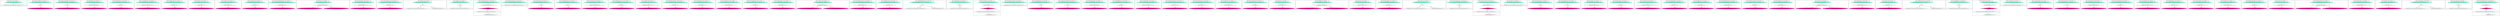 digraph CFG {
subgraph cluster0 {
label = "public void parse() throws Throwable  <2...4>";
0.0 [style = filled, label = "public void parse() throws Throwable  <2...4>", fillcolor = aquamarine, shape = ellipse];
0.1 [style = filled, label = "IO.writeLine(\"This a test of the emergency broadcast system\"); <3>", fillcolor = white, shape = ellipse];
0.0 -> 0.1 [style = solid, label=""];
}
subgraph cluster1 {
label = "public void auspiceUnviolable() throws Throwable  <2...6>";
1.0 [style = filled, label = "public void auspiceUnviolable() throws Throwable  <2...6>", fillcolor = aquamarine, shape = ellipse];
1.1 [style = filled, label = "true <3>", fillcolor = white, shape = diamond];
1.2 [style = filled, label = "IO.writeLine(\"This a test of the emergency broadcast system\"); <4>", fillcolor = deeppink, shape = ellipse];
1.0 -> 1.1 [style = solid, label=""];
1.1 -> 1.2 [style = solid, label="true"];
}
subgraph cluster2 {
label = "public void celioelytrotomyNothing() throws Throwable  <2...6>";
2.0 [style = filled, label = "public void celioelytrotomyNothing() throws Throwable  <2...6>", fillcolor = aquamarine, shape = ellipse];
2.1 [style = filled, label = "5 == 5 <3>", fillcolor = white, shape = diamond];
2.2 [style = filled, label = "IO.writeLine(\"This a test of the emergency broadcast system\"); <4>", fillcolor = deeppink, shape = ellipse];
2.0 -> 2.1 [style = solid, label=""];
2.1 -> 2.2 [style = solid, label="true"];
}
subgraph cluster3 {
label = "public void logoutFinal() throws Throwable  <2...6>";
3.0 [style = filled, label = "public void logoutFinal() throws Throwable  <2...6>", fillcolor = aquamarine, shape = ellipse];
3.1 [style = filled, label = "PRIVATE_STATIC_FINAL_TRUE <3>", fillcolor = white, shape = diamond];
3.2 [style = filled, label = "IO.writeLine(\"This a test of the emergency broadcast system\"); <4>", fillcolor = deeppink, shape = ellipse];
3.0 -> 3.1 [style = solid, label=""];
3.1 -> 3.2 [style = solid, label="true"];
}
subgraph cluster4 {
label = "public void clementinaFilchery() throws Throwable  <2...6>";
4.0 [style = filled, label = "public void clementinaFilchery() throws Throwable  <2...6>", fillcolor = aquamarine, shape = ellipse];
4.1 [style = filled, label = "privateTrue <3>", fillcolor = white, shape = diamond];
4.2 [style = filled, label = "IO.writeLine(\"This a test of the emergency broadcast system\"); <4>", fillcolor = deeppink, shape = ellipse];
4.0 -> 4.1 [style = solid, label=""];
4.1 -> 4.2 [style = solid, label="true"];
}
subgraph cluster5 {
label = "public void cupmakingHarmless() throws Throwable  <2...6>";
5.0 [style = filled, label = "public void cupmakingHarmless() throws Throwable  <2...6>", fillcolor = aquamarine, shape = ellipse];
5.1 [style = filled, label = "PRIVATE_STATIC_FINAL_FIVE == 5 <3>", fillcolor = white, shape = diamond];
5.2 [style = filled, label = "IO.writeLine(\"This a test of the emergency broadcast system\"); <4>", fillcolor = deeppink, shape = ellipse];
5.0 -> 5.1 [style = solid, label=""];
5.1 -> 5.2 [style = solid, label="true"];
}
subgraph cluster6 {
label = "public void kiangPolysyllabic() throws Throwable  <2...6>";
6.0 [style = filled, label = "public void kiangPolysyllabic() throws Throwable  <2...6>", fillcolor = aquamarine, shape = ellipse];
6.1 [style = filled, label = "privateFive == 5 <3>", fillcolor = white, shape = diamond];
6.2 [style = filled, label = "IO.writeLine(\"This a test of the emergency broadcast system\"); <4>", fillcolor = deeppink, shape = ellipse];
6.0 -> 6.1 [style = solid, label=""];
6.1 -> 6.2 [style = solid, label="true"];
}
subgraph cluster7 {
label = "public void loadClass() throws Throwable  <2...6>";
7.0 [style = filled, label = "public void loadClass() throws Throwable  <2...6>", fillcolor = aquamarine, shape = ellipse];
7.1 [style = filled, label = "privateReturnsTrue() <3>", fillcolor = white, shape = diamond];
7.2 [style = filled, label = "IO.writeLine(\"This a test of the emergency broadcast system\"); <4>", fillcolor = deeppink, shape = ellipse];
7.0 -> 7.1 [style = solid, label=""];
7.1 -> 7.2 [style = solid, label="true"];
}
subgraph cluster8 {
label = "public void mainLoop() throws Throwable  <2...6>";
8.0 [style = filled, label = "public void mainLoop() throws Throwable  <2...6>", fillcolor = aquamarine, shape = ellipse];
8.1 [style = filled, label = "IO.STATIC_FINAL_TRUE <3>", fillcolor = white, shape = diamond];
8.2 [style = filled, label = "IO.writeLine(\"This a test of the emergency broadcast system\"); <4>", fillcolor = deeppink, shape = ellipse];
8.0 -> 8.1 [style = solid, label=""];
8.1 -> 8.2 [style = solid, label="true"];
}
subgraph cluster9 {
label = "public void manwayFolie() throws Throwable  <2...6>";
9.0 [style = filled, label = "public void manwayFolie() throws Throwable  <2...6>", fillcolor = aquamarine, shape = ellipse];
9.1 [style = filled, label = "IO.staticTrue <3>", fillcolor = white, shape = diamond];
9.2 [style = filled, label = "IO.writeLine(\"This a test of the emergency broadcast system\"); <4>", fillcolor = deeppink, shape = ellipse];
9.0 -> 9.1 [style = solid, label=""];
9.1 -> 9.2 [style = solid, label="true"];
}
subgraph cluster10 {
label = "public void commissionaireEctepicondylar() throws Throwable  <2...6>";
10.0 [style = filled, label = "public void commissionaireEctepicondylar() throws Throwable  <2...6>", fillcolor = aquamarine, shape = ellipse];
10.1 [style = filled, label = "IO.staticReturnsTrue() <3>", fillcolor = white, shape = diamond];
10.2 [style = filled, label = "IO.writeLine(\"This a test of the emergency broadcast system\"); <4>", fillcolor = deeppink, shape = ellipse];
10.0 -> 10.1 [style = solid, label=""];
10.1 -> 10.2 [style = solid, label="true"];
}
subgraph cluster11 {
label = "public void equals() throws Throwable  <2...8>";
11.0 [style = filled, label = "public void equals() throws Throwable  <2...8>", fillcolor = aquamarine, shape = ellipse];
11.1 [style = filled, label = "IO.staticReturnsTrueOrFalse() <3>", fillcolor = white, shape = diamond];
11.2 [style = filled, label = "IO.writeLine(\"This a test of the emergency broadcast system\"); <4>", fillcolor = deeppink, shape = ellipse];
11.3 [style = filled, label = "IO.writeLine(\"This a test of the emergency broadcast system\"); <6>", fillcolor = deeppink, shape = ellipse];
11.0 -> 11.1 [style = solid, label=""];
11.1 -> 11.2 [style = solid, label="true"];
11.1 -> 11.3 [style = solid, label="false"];
}
subgraph cluster12 {
label = "public void coastwaysHorntip() throws Throwable  <2...6>";
12.0 [style = filled, label = "public void coastwaysHorntip() throws Throwable  <2...6>", fillcolor = aquamarine, shape = ellipse];
12.1 [style = filled, label = "IO.STATIC_FINAL_FIVE == 5 <3>", fillcolor = white, shape = diamond];
12.2 [style = filled, label = "IO.writeLine(\"This a test of the emergency broadcast system\"); <4>", fillcolor = deeppink, shape = ellipse];
12.0 -> 12.1 [style = solid, label=""];
12.1 -> 12.2 [style = solid, label="true"];
}
subgraph cluster13 {
label = "public void macromeralProjectionist() throws Throwable  <2...6>";
13.0 [style = filled, label = "public void macromeralProjectionist() throws Throwable  <2...6>", fillcolor = aquamarine, shape = ellipse];
13.1 [style = filled, label = "IO.staticFive == 5 <3>", fillcolor = white, shape = diamond];
13.2 [style = filled, label = "IO.writeLine(\"This a test of the emergency broadcast system\"); <4>", fillcolor = deeppink, shape = ellipse];
13.0 -> 13.1 [style = solid, label=""];
13.1 -> 13.2 [style = solid, label="true"];
}
subgraph cluster14 {
label = "public void getLong() throws Throwable  <2...11>";
14.0 [style = filled, label = "public void getLong() throws Throwable  <2...11>", fillcolor = aquamarine, shape = ellipse];
14.1 [style = filled, label = "7 <3>", fillcolor = white, shape = diamond];
14.2 [style = filled, label = "IO.writeLine(\"This a test of the emergency broadcast system\"); <5>", fillcolor = white, shape = ellipse];
14.3 [style = filled, label = "IO.writeLine(\"Benign, fixed string\"); <8>", fillcolor = white, shape = ellipse];
14.0 -> 14.1 [style = solid, label=""];
14.1 -> 14.2 [style = solid, label="true"];
14.1 -> 14.3 [style = solid, label="true"];
}
subgraph cluster15 {
label = "public void onFailure() throws Throwable  <2...7>";
15.0 [style = filled, label = "public void onFailure() throws Throwable  <2...7>", fillcolor = aquamarine, shape = ellipse];
15.1 [style = filled, label = "true <3>", fillcolor = white, shape = diamond];
15.2 [style = filled, label = "IO.writeLine(\"This a test of the emergency broadcast system\"); <4>", fillcolor = white, shape = ellipse];
15.0 -> 15.1 [style = solid, label=""];
15.1 -> 15.2 [style = solid, label="true"];
}
subgraph cluster16 {
label = "public void seaweedyImmechanical() throws Throwable  <2...6>";
16.0 [style = filled, label = "public void seaweedyImmechanical() throws Throwable  <2...6>", fillcolor = aquamarine, shape = ellipse];
16.1 [style = filled, label = "int carcinopolypus_ammonolytic = 0 <3>", fillcolor = white, shape = ellipse];
16.2 [style = filled, label = "carcinopolypus_ammonolytic < 1 <3>", fillcolor = deeppink, shape = diamond];
16.3 [style = filled, label = "carcinopolypus_ammonolytic++ <3>", fillcolor = white, shape = ellipse];
16.4 [style = filled, label = "IO.writeLine(\"This a test of the emergency broadcast system\"); <4>", fillcolor = white, shape = ellipse];
16.0 -> 16.1 [style = solid, label=""];
16.1 -> 16.2 [style = solid, label=""];
16.2 -> 16.4 [style = solid, label="true"];
16.3 -> 16.2 [style = solid, label=""];
16.4 -> 16.3 [style = solid, label=""];
}
subgraph cluster17 {
label = "public void directitudeConsentaneity() throws Throwable  <2...4>";
17.0 [style = filled, label = "public void directitudeConsentaneity() throws Throwable  <2...4>", fillcolor = aquamarine, shape = ellipse];
17.1 [style = filled, label = "IO.writeLine(\"This a test of the emergency broadcast system\"); <3>", fillcolor = white, shape = ellipse];
17.0 -> 17.1 [style = solid, label=""];
}
subgraph cluster18 {
label = "public void mixColorCodes() throws Throwable  <2...6>";
18.0 [style = filled, label = "public void mixColorCodes() throws Throwable  <2...6>", fillcolor = aquamarine, shape = ellipse];
18.1 [style = filled, label = "true <3>", fillcolor = white, shape = diamond];
18.2 [style = filled, label = "IO.writeLine(\"This a test of the emergency broadcast system\"); <4>", fillcolor = deeppink, shape = ellipse];
18.0 -> 18.1 [style = solid, label=""];
18.1 -> 18.2 [style = solid, label="true"];
}
subgraph cluster19 {
label = "public void canalsideMechanician() throws Throwable  <2...6>";
19.0 [style = filled, label = "public void canalsideMechanician() throws Throwable  <2...6>", fillcolor = aquamarine, shape = ellipse];
19.1 [style = filled, label = "5 == 5 <3>", fillcolor = white, shape = diamond];
19.2 [style = filled, label = "IO.writeLine(\"This a test of the emergency broadcast system\"); <4>", fillcolor = deeppink, shape = ellipse];
19.0 -> 19.1 [style = solid, label=""];
19.1 -> 19.2 [style = solid, label="true"];
}
subgraph cluster20 {
label = "public void tritomaLupercalia() throws Throwable  <2...6>";
20.0 [style = filled, label = "public void tritomaLupercalia() throws Throwable  <2...6>", fillcolor = aquamarine, shape = ellipse];
20.1 [style = filled, label = "PRIVATE_STATIC_FINAL_TRUE <3>", fillcolor = white, shape = diamond];
20.2 [style = filled, label = "IO.writeLine(\"This a test of the emergency broadcast system\"); <4>", fillcolor = deeppink, shape = ellipse];
20.0 -> 20.1 [style = solid, label=""];
20.1 -> 20.2 [style = solid, label="true"];
}
subgraph cluster21 {
label = "public void icteridaeAnticarnivorous() throws Throwable  <2...6>";
21.0 [style = filled, label = "public void icteridaeAnticarnivorous() throws Throwable  <2...6>", fillcolor = aquamarine, shape = ellipse];
21.1 [style = filled, label = "privateTrue <3>", fillcolor = white, shape = diamond];
21.2 [style = filled, label = "IO.writeLine(\"This a test of the emergency broadcast system\"); <4>", fillcolor = deeppink, shape = ellipse];
21.0 -> 21.1 [style = solid, label=""];
21.1 -> 21.2 [style = solid, label="true"];
}
subgraph cluster22 {
label = "public void readByte() throws Throwable  <2...6>";
22.0 [style = filled, label = "public void readByte() throws Throwable  <2...6>", fillcolor = aquamarine, shape = ellipse];
22.1 [style = filled, label = "PRIVATE_STATIC_FINAL_FIVE == 5 <3>", fillcolor = white, shape = diamond];
22.2 [style = filled, label = "IO.writeLine(\"This a test of the emergency broadcast system\"); <4>", fillcolor = deeppink, shape = ellipse];
22.0 -> 22.1 [style = solid, label=""];
22.1 -> 22.2 [style = solid, label="true"];
}
subgraph cluster23 {
label = "public void fileNameFromGeneration() throws Throwable  <2...6>";
23.0 [style = filled, label = "public void fileNameFromGeneration() throws Throwable  <2...6>", fillcolor = aquamarine, shape = ellipse];
23.1 [style = filled, label = "privateFive == 5 <3>", fillcolor = white, shape = diamond];
23.2 [style = filled, label = "IO.writeLine(\"This a test of the emergency broadcast system\"); <4>", fillcolor = deeppink, shape = ellipse];
23.0 -> 23.1 [style = solid, label=""];
23.1 -> 23.2 [style = solid, label="true"];
}
subgraph cluster24 {
label = "public void totalLocalClasses() throws Throwable  <2...6>";
24.0 [style = filled, label = "public void totalLocalClasses() throws Throwable  <2...6>", fillcolor = aquamarine, shape = ellipse];
24.1 [style = filled, label = "privateReturnsTrue() <3>", fillcolor = white, shape = diamond];
24.2 [style = filled, label = "IO.writeLine(\"This a test of the emergency broadcast system\"); <4>", fillcolor = deeppink, shape = ellipse];
24.0 -> 24.1 [style = solid, label=""];
24.1 -> 24.2 [style = solid, label="true"];
}
subgraph cluster25 {
label = "public void nonsineBranchway() throws Throwable  <2...6>";
25.0 [style = filled, label = "public void nonsineBranchway() throws Throwable  <2...6>", fillcolor = aquamarine, shape = ellipse];
25.1 [style = filled, label = "IO.STATIC_FINAL_TRUE <3>", fillcolor = white, shape = diamond];
25.2 [style = filled, label = "IO.writeLine(\"This a test of the emergency broadcast system\"); <4>", fillcolor = deeppink, shape = ellipse];
25.0 -> 25.1 [style = solid, label=""];
25.1 -> 25.2 [style = solid, label="true"];
}
subgraph cluster26 {
label = "public void acctcreateANSIConfirm() throws Throwable  <2...6>";
26.0 [style = filled, label = "public void acctcreateANSIConfirm() throws Throwable  <2...6>", fillcolor = aquamarine, shape = ellipse];
26.1 [style = filled, label = "IO.staticTrue <3>", fillcolor = white, shape = diamond];
26.2 [style = filled, label = "IO.writeLine(\"This a test of the emergency broadcast system\"); <4>", fillcolor = deeppink, shape = ellipse];
26.0 -> 26.1 [style = solid, label=""];
26.1 -> 26.2 [style = solid, label="true"];
}
subgraph cluster27 {
label = "public void thuliteMonopolistic() throws Throwable  <2...6>";
27.0 [style = filled, label = "public void thuliteMonopolistic() throws Throwable  <2...6>", fillcolor = aquamarine, shape = ellipse];
27.1 [style = filled, label = "IO.staticReturnsTrue() <3>", fillcolor = white, shape = diamond];
27.2 [style = filled, label = "IO.writeLine(\"This a test of the emergency broadcast system\"); <4>", fillcolor = deeppink, shape = ellipse];
27.0 -> 27.1 [style = solid, label=""];
27.1 -> 27.2 [style = solid, label="true"];
}
subgraph cluster28 {
label = "public void rawPrint() throws Throwable  <2...8>";
28.0 [style = filled, label = "public void rawPrint() throws Throwable  <2...8>", fillcolor = aquamarine, shape = ellipse];
28.1 [style = filled, label = "IO.staticReturnsTrueOrFalse() <3>", fillcolor = white, shape = diamond];
28.2 [style = filled, label = "IO.writeLine(\"This a test of the emergency broadcast system\"); <4>", fillcolor = deeppink, shape = ellipse];
28.3 [style = filled, label = "IO.writeLine(\"This a test of the emergency broadcast system\"); <6>", fillcolor = deeppink, shape = ellipse];
28.0 -> 28.1 [style = solid, label=""];
28.1 -> 28.2 [style = solid, label="true"];
28.1 -> 28.3 [style = solid, label="false"];
}
subgraph cluster29 {
label = "public void noncriminalDioscoreaceous() throws Throwable  <2...6>";
29.0 [style = filled, label = "public void noncriminalDioscoreaceous() throws Throwable  <2...6>", fillcolor = aquamarine, shape = ellipse];
29.1 [style = filled, label = "IO.STATIC_FINAL_FIVE == 5 <3>", fillcolor = white, shape = diamond];
29.2 [style = filled, label = "IO.writeLine(\"This a test of the emergency broadcast system\"); <4>", fillcolor = deeppink, shape = ellipse];
29.0 -> 29.1 [style = solid, label=""];
29.1 -> 29.2 [style = solid, label="true"];
}
subgraph cluster30 {
label = "public void aimakDiplasiasmus() throws Throwable  <2...6>";
30.0 [style = filled, label = "public void aimakDiplasiasmus() throws Throwable  <2...6>", fillcolor = aquamarine, shape = ellipse];
30.1 [style = filled, label = "IO.staticFive == 5 <3>", fillcolor = white, shape = diamond];
30.2 [style = filled, label = "IO.writeLine(\"This a test of the emergency broadcast system\"); <4>", fillcolor = deeppink, shape = ellipse];
30.0 -> 30.1 [style = solid, label=""];
30.1 -> 30.2 [style = solid, label="true"];
}
subgraph cluster31 {
label = "public void loadAllCoffeeMudClasses() throws Throwable  <2...11>";
31.0 [style = filled, label = "public void loadAllCoffeeMudClasses() throws Throwable  <2...11>", fillcolor = aquamarine, shape = ellipse];
31.1 [style = filled, label = "7 <3>", fillcolor = white, shape = diamond];
31.2 [style = filled, label = "IO.writeLine(\"This a test of the emergency broadcast system\"); <5>", fillcolor = white, shape = ellipse];
31.3 [style = filled, label = "IO.writeLine(\"Benign, fixed string\"); <8>", fillcolor = white, shape = ellipse];
31.0 -> 31.1 [style = solid, label=""];
31.1 -> 31.2 [style = solid, label="true"];
31.1 -> 31.3 [style = solid, label="true"];
}
subgraph cluster32 {
label = "public void mideDisarmingly() throws Throwable  <2...7>";
32.0 [style = filled, label = "public void mideDisarmingly() throws Throwable  <2...7>", fillcolor = aquamarine, shape = ellipse];
32.1 [style = filled, label = "true <3>", fillcolor = white, shape = diamond];
32.2 [style = filled, label = "IO.writeLine(\"This a test of the emergency broadcast system\"); <4>", fillcolor = white, shape = ellipse];
32.0 -> 32.1 [style = solid, label=""];
32.1 -> 32.2 [style = solid, label="true"];
}
subgraph cluster33 {
label = "public void unwireDorine() throws Throwable  <2...6>";
33.0 [style = filled, label = "public void unwireDorine() throws Throwable  <2...6>", fillcolor = aquamarine, shape = ellipse];
33.1 [style = filled, label = "int outlaunch_anticourt = 0 <3>", fillcolor = white, shape = ellipse];
33.2 [style = filled, label = "outlaunch_anticourt < 1 <3>", fillcolor = deeppink, shape = diamond];
33.3 [style = filled, label = "outlaunch_anticourt++ <3>", fillcolor = white, shape = ellipse];
33.4 [style = filled, label = "IO.writeLine(\"This a test of the emergency broadcast system\"); <4>", fillcolor = white, shape = ellipse];
33.0 -> 33.1 [style = solid, label=""];
33.1 -> 33.2 [style = solid, label=""];
33.2 -> 33.4 [style = solid, label="true"];
33.3 -> 33.2 [style = solid, label=""];
33.4 -> 33.3 [style = solid, label=""];
}
subgraph cluster34 {
label = "public void hydrofoilUnencumberedly() throws Throwable  <2...4>";
34.0 [style = filled, label = "public void hydrofoilUnencumberedly() throws Throwable  <2...4>", fillcolor = aquamarine, shape = ellipse];
34.1 [style = filled, label = "IO.writeLine(\"This a test of the emergency broadcast system\"); <3>", fillcolor = white, shape = ellipse];
34.0 -> 34.1 [style = solid, label=""];
}
subgraph cluster35 {
label = "public void unindigentDregginess() throws Throwable  <2...6>";
35.0 [style = filled, label = "public void unindigentDregginess() throws Throwable  <2...6>", fillcolor = aquamarine, shape = ellipse];
35.1 [style = filled, label = "true <3>", fillcolor = white, shape = diamond];
35.2 [style = filled, label = "IO.writeLine(\"This a test of the emergency broadcast system\"); <4>", fillcolor = deeppink, shape = ellipse];
35.0 -> 35.1 [style = solid, label=""];
35.1 -> 35.2 [style = solid, label="true"];
}
subgraph cluster36 {
label = "public void replicateMicromyeloblast() throws Throwable  <2...6>";
36.0 [style = filled, label = "public void replicateMicromyeloblast() throws Throwable  <2...6>", fillcolor = aquamarine, shape = ellipse];
36.1 [style = filled, label = "5 == 5 <3>", fillcolor = white, shape = diamond];
36.2 [style = filled, label = "IO.writeLine(\"This a test of the emergency broadcast system\"); <4>", fillcolor = deeppink, shape = ellipse];
36.0 -> 36.1 [style = solid, label=""];
36.1 -> 36.2 [style = solid, label="true"];
}
subgraph cluster37 {
label = "public void mesoxalicPeaceable() throws Throwable  <2...6>";
37.0 [style = filled, label = "public void mesoxalicPeaceable() throws Throwable  <2...6>", fillcolor = aquamarine, shape = ellipse];
37.1 [style = filled, label = "PRIVATE_STATIC_FINAL_TRUE <3>", fillcolor = white, shape = diamond];
37.2 [style = filled, label = "IO.writeLine(\"This a test of the emergency broadcast system\"); <4>", fillcolor = deeppink, shape = ellipse];
37.0 -> 37.1 [style = solid, label=""];
37.1 -> 37.2 [style = solid, label="true"];
}
subgraph cluster38 {
label = "public void danaglaRedemptrice() throws Throwable  <2...6>";
38.0 [style = filled, label = "public void danaglaRedemptrice() throws Throwable  <2...6>", fillcolor = aquamarine, shape = ellipse];
38.1 [style = filled, label = "privateTrue <3>", fillcolor = white, shape = diamond];
38.2 [style = filled, label = "IO.writeLine(\"This a test of the emergency broadcast system\"); <4>", fillcolor = deeppink, shape = ellipse];
38.0 -> 38.1 [style = solid, label=""];
38.1 -> 38.2 [style = solid, label="true"];
}
subgraph cluster39 {
label = "public void immaterialSklinter() throws Throwable  <2...6>";
39.0 [style = filled, label = "public void immaterialSklinter() throws Throwable  <2...6>", fillcolor = aquamarine, shape = ellipse];
39.1 [style = filled, label = "PRIVATE_STATIC_FINAL_FIVE == 5 <3>", fillcolor = white, shape = diamond];
39.2 [style = filled, label = "IO.writeLine(\"This a test of the emergency broadcast system\"); <4>", fillcolor = deeppink, shape = ellipse];
39.0 -> 39.1 [style = solid, label=""];
39.1 -> 39.2 [style = solid, label="true"];
}
subgraph cluster40 {
label = "public void directitudeConsentaneity() throws Throwable  <2...6>";
40.0 [style = filled, label = "public void directitudeConsentaneity() throws Throwable  <2...6>", fillcolor = aquamarine, shape = ellipse];
40.1 [style = filled, label = "privateFive == 5 <3>", fillcolor = white, shape = diamond];
40.2 [style = filled, label = "IO.writeLine(\"This a test of the emergency broadcast system\"); <4>", fillcolor = deeppink, shape = ellipse];
40.0 -> 40.1 [style = solid, label=""];
40.1 -> 40.2 [style = solid, label="true"];
}
subgraph cluster41 {
label = "public void percentualAutonomasy() throws Throwable  <2...6>";
41.0 [style = filled, label = "public void percentualAutonomasy() throws Throwable  <2...6>", fillcolor = aquamarine, shape = ellipse];
41.1 [style = filled, label = "privateReturnsTrue() <3>", fillcolor = white, shape = diamond];
41.2 [style = filled, label = "IO.writeLine(\"This a test of the emergency broadcast system\"); <4>", fillcolor = deeppink, shape = ellipse];
41.0 -> 41.1 [style = solid, label=""];
41.1 -> 41.2 [style = solid, label="true"];
}
subgraph cluster42 {
label = "public void putShortArray() throws Throwable  <2...6>";
42.0 [style = filled, label = "public void putShortArray() throws Throwable  <2...6>", fillcolor = aquamarine, shape = ellipse];
42.1 [style = filled, label = "IO.STATIC_FINAL_TRUE <3>", fillcolor = white, shape = diamond];
42.2 [style = filled, label = "IO.writeLine(\"This a test of the emergency broadcast system\"); <4>", fillcolor = deeppink, shape = ellipse];
42.0 -> 42.1 [style = solid, label=""];
42.1 -> 42.2 [style = solid, label="true"];
}
subgraph cluster43 {
label = "public void becurtainedMopstick() throws Throwable  <2...6>";
43.0 [style = filled, label = "public void becurtainedMopstick() throws Throwable  <2...6>", fillcolor = aquamarine, shape = ellipse];
43.1 [style = filled, label = "IO.staticTrue <3>", fillcolor = white, shape = diamond];
43.2 [style = filled, label = "IO.writeLine(\"This a test of the emergency broadcast system\"); <4>", fillcolor = deeppink, shape = ellipse];
43.0 -> 43.1 [style = solid, label=""];
43.1 -> 43.2 [style = solid, label="true"];
}
subgraph cluster44 {
label = "public void println() throws Throwable  <2...6>";
44.0 [style = filled, label = "public void println() throws Throwable  <2...6>", fillcolor = aquamarine, shape = ellipse];
44.1 [style = filled, label = "IO.staticReturnsTrue() <3>", fillcolor = white, shape = diamond];
44.2 [style = filled, label = "IO.writeLine(\"This a test of the emergency broadcast system\"); <4>", fillcolor = deeppink, shape = ellipse];
44.0 -> 44.1 [style = solid, label=""];
44.1 -> 44.2 [style = solid, label="true"];
}
subgraph cluster45 {
label = "public void fetchEffect() throws Throwable  <2...8>";
45.0 [style = filled, label = "public void fetchEffect() throws Throwable  <2...8>", fillcolor = aquamarine, shape = ellipse];
45.1 [style = filled, label = "IO.staticReturnsTrueOrFalse() <3>", fillcolor = white, shape = diamond];
45.2 [style = filled, label = "IO.writeLine(\"This a test of the emergency broadcast system\"); <4>", fillcolor = deeppink, shape = ellipse];
45.3 [style = filled, label = "IO.writeLine(\"This a test of the emergency broadcast system\"); <6>", fillcolor = deeppink, shape = ellipse];
45.0 -> 45.1 [style = solid, label=""];
45.1 -> 45.2 [style = solid, label="true"];
45.1 -> 45.3 [style = solid, label="false"];
}
subgraph cluster46 {
label = "public void calcSize() throws Throwable  <2...6>";
46.0 [style = filled, label = "public void calcSize() throws Throwable  <2...6>", fillcolor = aquamarine, shape = ellipse];
46.1 [style = filled, label = "IO.STATIC_FINAL_FIVE == 5 <3>", fillcolor = white, shape = diamond];
46.2 [style = filled, label = "IO.writeLine(\"This a test of the emergency broadcast system\"); <4>", fillcolor = deeppink, shape = ellipse];
46.0 -> 46.1 [style = solid, label=""];
46.1 -> 46.2 [style = solid, label="true"];
}
subgraph cluster47 {
label = "public void immaterialSklinter() throws Throwable  <2...6>";
47.0 [style = filled, label = "public void immaterialSklinter() throws Throwable  <2...6>", fillcolor = aquamarine, shape = ellipse];
47.1 [style = filled, label = "IO.staticFive == 5 <3>", fillcolor = white, shape = diamond];
47.2 [style = filled, label = "IO.writeLine(\"This a test of the emergency broadcast system\"); <4>", fillcolor = deeppink, shape = ellipse];
47.0 -> 47.1 [style = solid, label=""];
47.1 -> 47.2 [style = solid, label="true"];
}
subgraph cluster48 {
label = "public void choose() throws Throwable  <2...11>";
48.0 [style = filled, label = "public void choose() throws Throwable  <2...11>", fillcolor = aquamarine, shape = ellipse];
48.1 [style = filled, label = "7 <3>", fillcolor = white, shape = diamond];
48.2 [style = filled, label = "IO.writeLine(\"This a test of the emergency broadcast system\"); <5>", fillcolor = white, shape = ellipse];
48.3 [style = filled, label = "IO.writeLine(\"Benign, fixed string\"); <8>", fillcolor = white, shape = ellipse];
48.0 -> 48.1 [style = solid, label=""];
48.1 -> 48.2 [style = solid, label="true"];
48.1 -> 48.3 [style = solid, label="true"];
}
subgraph cluster49 {
label = "public void conquestUnemolumentary() throws Throwable  <2...7>";
49.0 [style = filled, label = "public void conquestUnemolumentary() throws Throwable  <2...7>", fillcolor = aquamarine, shape = ellipse];
49.1 [style = filled, label = "true <3>", fillcolor = white, shape = diamond];
49.2 [style = filled, label = "IO.writeLine(\"This a test of the emergency broadcast system\"); <4>", fillcolor = white, shape = ellipse];
49.0 -> 49.1 [style = solid, label=""];
49.1 -> 49.2 [style = solid, label="true"];
}
subgraph cluster50 {
label = "public void hazelessCoccosteid() throws Throwable  <2...6>";
50.0 [style = filled, label = "public void hazelessCoccosteid() throws Throwable  <2...6>", fillcolor = aquamarine, shape = ellipse];
50.1 [style = filled, label = "int explain_transferential = 0 <3>", fillcolor = white, shape = ellipse];
50.2 [style = filled, label = "explain_transferential < 1 <3>", fillcolor = deeppink, shape = diamond];
50.3 [style = filled, label = "explain_transferential++ <3>", fillcolor = white, shape = ellipse];
50.4 [style = filled, label = "IO.writeLine(\"This a test of the emergency broadcast system\"); <4>", fillcolor = white, shape = ellipse];
50.0 -> 50.1 [style = solid, label=""];
50.1 -> 50.2 [style = solid, label=""];
50.2 -> 50.4 [style = solid, label="true"];
50.3 -> 50.2 [style = solid, label=""];
50.4 -> 50.3 [style = solid, label=""];
}
subgraph cluster51 {
label = "public void preLogout() throws Throwable  <2...4>";
51.0 [style = filled, label = "public void preLogout() throws Throwable  <2...4>", fillcolor = aquamarine, shape = ellipse];
51.1 [style = filled, label = "IO.writeLine(\"This a test of the emergency broadcast system\"); <3>", fillcolor = white, shape = ellipse];
51.0 -> 51.1 [style = solid, label=""];
}
subgraph cluster52 {
label = "public void snowscapeAstacidae() throws Throwable  <2...6>";
52.0 [style = filled, label = "public void snowscapeAstacidae() throws Throwable  <2...6>", fillcolor = aquamarine, shape = ellipse];
52.1 [style = filled, label = "true <3>", fillcolor = white, shape = diamond];
52.2 [style = filled, label = "IO.writeLine(\"This a test of the emergency broadcast system\"); <4>", fillcolor = deeppink, shape = ellipse];
52.0 -> 52.1 [style = solid, label=""];
52.1 -> 52.2 [style = solid, label="true"];
}
subgraph cluster53 {
label = "public void inequilateralProtonym() throws Throwable  <2...6>";
53.0 [style = filled, label = "public void inequilateralProtonym() throws Throwable  <2...6>", fillcolor = aquamarine, shape = ellipse];
53.1 [style = filled, label = "5 == 5 <3>", fillcolor = white, shape = diamond];
53.2 [style = filled, label = "IO.writeLine(\"This a test of the emergency broadcast system\"); <4>", fillcolor = deeppink, shape = ellipse];
53.0 -> 53.1 [style = solid, label=""];
53.1 -> 53.2 [style = solid, label="true"];
}
subgraph cluster54 {
label = "public void deionizePoy() throws Throwable  <2...6>";
54.0 [style = filled, label = "public void deionizePoy() throws Throwable  <2...6>", fillcolor = aquamarine, shape = ellipse];
54.1 [style = filled, label = "PRIVATE_STATIC_FINAL_TRUE <3>", fillcolor = white, shape = diamond];
54.2 [style = filled, label = "IO.writeLine(\"This a test of the emergency broadcast system\"); <4>", fillcolor = deeppink, shape = ellipse];
54.0 -> 54.1 [style = solid, label=""];
54.1 -> 54.2 [style = solid, label="true"];
}
subgraph cluster55 {
label = "public void cancelerUnhayed() throws Throwable  <2...6>";
55.0 [style = filled, label = "public void cancelerUnhayed() throws Throwable  <2...6>", fillcolor = aquamarine, shape = ellipse];
55.1 [style = filled, label = "privateTrue <3>", fillcolor = white, shape = diamond];
55.2 [style = filled, label = "IO.writeLine(\"This a test of the emergency broadcast system\"); <4>", fillcolor = deeppink, shape = ellipse];
55.0 -> 55.1 [style = solid, label=""];
55.1 -> 55.2 [style = solid, label="true"];
}
subgraph cluster56 {
label = "public void mixColorCodes() throws Throwable  <2...6>";
56.0 [style = filled, label = "public void mixColorCodes() throws Throwable  <2...6>", fillcolor = aquamarine, shape = ellipse];
56.1 [style = filled, label = "PRIVATE_STATIC_FINAL_FIVE == 5 <3>", fillcolor = white, shape = diamond];
56.2 [style = filled, label = "IO.writeLine(\"This a test of the emergency broadcast system\"); <4>", fillcolor = deeppink, shape = ellipse];
56.0 -> 56.1 [style = solid, label=""];
56.1 -> 56.2 [style = solid, label="true"];
}
subgraph cluster57 {
label = "public void newCharNameCheck() throws Throwable  <2...6>";
57.0 [style = filled, label = "public void newCharNameCheck() throws Throwable  <2...6>", fillcolor = aquamarine, shape = ellipse];
57.1 [style = filled, label = "privateFive == 5 <3>", fillcolor = white, shape = diamond];
57.2 [style = filled, label = "IO.writeLine(\"This a test of the emergency broadcast system\"); <4>", fillcolor = deeppink, shape = ellipse];
57.0 -> 57.1 [style = solid, label=""];
57.1 -> 57.2 [style = solid, label="true"];
}
subgraph cluster58 {
label = "public void piewifeMunjeet() throws Throwable  <2...6>";
58.0 [style = filled, label = "public void piewifeMunjeet() throws Throwable  <2...6>", fillcolor = aquamarine, shape = ellipse];
58.1 [style = filled, label = "privateReturnsTrue() <3>", fillcolor = white, shape = diamond];
58.2 [style = filled, label = "IO.writeLine(\"This a test of the emergency broadcast system\"); <4>", fillcolor = deeppink, shape = ellipse];
58.0 -> 58.1 [style = solid, label=""];
58.1 -> 58.2 [style = solid, label="true"];
}
subgraph cluster59 {
label = "public void adipocelluloseDionymal() throws Throwable  <2...6>";
59.0 [style = filled, label = "public void adipocelluloseDionymal() throws Throwable  <2...6>", fillcolor = aquamarine, shape = ellipse];
59.1 [style = filled, label = "IO.STATIC_FINAL_TRUE <3>", fillcolor = white, shape = diamond];
59.2 [style = filled, label = "IO.writeLine(\"This a test of the emergency broadcast system\"); <4>", fillcolor = deeppink, shape = ellipse];
59.0 -> 59.1 [style = solid, label=""];
59.1 -> 59.2 [style = solid, label="true"];
}
subgraph cluster60 {
label = "public void getObjectOrPrototype() throws Throwable  <2...6>";
60.0 [style = filled, label = "public void getObjectOrPrototype() throws Throwable  <2...6>", fillcolor = aquamarine, shape = ellipse];
60.1 [style = filled, label = "IO.staticTrue <3>", fillcolor = white, shape = diamond];
60.2 [style = filled, label = "IO.writeLine(\"This a test of the emergency broadcast system\"); <4>", fillcolor = deeppink, shape = ellipse];
60.0 -> 60.1 [style = solid, label=""];
60.1 -> 60.2 [style = solid, label="true"];
}
subgraph cluster61 {
label = "public void charcrEmailStart() throws Throwable  <2...6>";
61.0 [style = filled, label = "public void charcrEmailStart() throws Throwable  <2...6>", fillcolor = aquamarine, shape = ellipse];
61.1 [style = filled, label = "IO.staticReturnsTrue() <3>", fillcolor = white, shape = diamond];
61.2 [style = filled, label = "IO.writeLine(\"This a test of the emergency broadcast system\"); <4>", fillcolor = deeppink, shape = ellipse];
61.0 -> 61.1 [style = solid, label=""];
61.1 -> 61.2 [style = solid, label="true"];
}
subgraph cluster62 {
label = "public void oversize() throws Throwable  <2...8>";
62.0 [style = filled, label = "public void oversize() throws Throwable  <2...8>", fillcolor = aquamarine, shape = ellipse];
62.1 [style = filled, label = "IO.staticReturnsTrueOrFalse() <3>", fillcolor = white, shape = diamond];
62.2 [style = filled, label = "IO.writeLine(\"This a test of the emergency broadcast system\"); <4>", fillcolor = deeppink, shape = ellipse];
62.3 [style = filled, label = "IO.writeLine(\"This a test of the emergency broadcast system\"); <6>", fillcolor = deeppink, shape = ellipse];
62.0 -> 62.1 [style = solid, label=""];
62.1 -> 62.2 [style = solid, label="true"];
62.1 -> 62.3 [style = solid, label="false"];
}
subgraph cluster63 {
label = "public void semihotCateran() throws Throwable  <2...6>";
63.0 [style = filled, label = "public void semihotCateran() throws Throwable  <2...6>", fillcolor = aquamarine, shape = ellipse];
63.1 [style = filled, label = "IO.STATIC_FINAL_FIVE == 5 <3>", fillcolor = white, shape = diamond];
63.2 [style = filled, label = "IO.writeLine(\"This a test of the emergency broadcast system\"); <4>", fillcolor = deeppink, shape = ellipse];
63.0 -> 63.1 [style = solid, label=""];
63.1 -> 63.2 [style = solid, label="true"];
}
subgraph cluster64 {
label = "public void hotkey() throws Throwable  <2...6>";
64.0 [style = filled, label = "public void hotkey() throws Throwable  <2...6>", fillcolor = aquamarine, shape = ellipse];
64.1 [style = filled, label = "IO.staticFive == 5 <3>", fillcolor = white, shape = diamond];
64.2 [style = filled, label = "IO.writeLine(\"This a test of the emergency broadcast system\"); <4>", fillcolor = deeppink, shape = ellipse];
64.0 -> 64.1 [style = solid, label=""];
64.1 -> 64.2 [style = solid, label="true"];
}
subgraph cluster65 {
label = "public void addIterationListener() throws Throwable  <2...11>";
65.0 [style = filled, label = "public void addIterationListener() throws Throwable  <2...11>", fillcolor = aquamarine, shape = ellipse];
65.1 [style = filled, label = "7 <3>", fillcolor = white, shape = diamond];
65.2 [style = filled, label = "IO.writeLine(\"This a test of the emergency broadcast system\"); <5>", fillcolor = white, shape = ellipse];
65.3 [style = filled, label = "IO.writeLine(\"Benign, fixed string\"); <8>", fillcolor = white, shape = ellipse];
65.0 -> 65.1 [style = solid, label=""];
65.1 -> 65.2 [style = solid, label="true"];
65.1 -> 65.3 [style = solid, label="true"];
}
subgraph cluster66 {
label = "public void escapadeEntomb() throws Throwable  <2...7>";
66.0 [style = filled, label = "public void escapadeEntomb() throws Throwable  <2...7>", fillcolor = aquamarine, shape = ellipse];
66.1 [style = filled, label = "true <3>", fillcolor = white, shape = diamond];
66.2 [style = filled, label = "IO.writeLine(\"This a test of the emergency broadcast system\"); <4>", fillcolor = white, shape = ellipse];
66.0 -> 66.1 [style = solid, label=""];
66.1 -> 66.2 [style = solid, label="true"];
}
subgraph cluster67 {
label = "public void setNext() throws Throwable  <2...6>";
67.0 [style = filled, label = "public void setNext() throws Throwable  <2...6>", fillcolor = aquamarine, shape = ellipse];
67.1 [style = filled, label = "int cabalassouHosiomartyr = 0 <3>", fillcolor = white, shape = ellipse];
67.2 [style = filled, label = "cabalassouHosiomartyr < 1 <3>", fillcolor = deeppink, shape = diamond];
67.3 [style = filled, label = "cabalassouHosiomartyr++ <3>", fillcolor = white, shape = ellipse];
67.4 [style = filled, label = "IO.writeLine(\"This a test of the emergency broadcast system\"); <4>", fillcolor = white, shape = ellipse];
67.0 -> 67.1 [style = solid, label=""];
67.1 -> 67.2 [style = solid, label=""];
67.2 -> 67.4 [style = solid, label="true"];
67.3 -> 67.2 [style = solid, label=""];
67.4 -> 67.3 [style = solid, label=""];
}
subgraph cluster68 {
label = "public void countBlocks() throws Throwable  <2...4>";
68.0 [style = filled, label = "public void countBlocks() throws Throwable  <2...4>", fillcolor = aquamarine, shape = ellipse];
68.1 [style = filled, label = "IO.writeLine(\"This a test of the emergency broadcast system\"); <3>", fillcolor = white, shape = ellipse];
68.0 -> 68.1 [style = solid, label=""];
}
subgraph cluster69 {
label = "public void outworkCotransfuse() throws Throwable  <2...6>";
69.0 [style = filled, label = "public void outworkCotransfuse() throws Throwable  <2...6>", fillcolor = aquamarine, shape = ellipse];
69.1 [style = filled, label = "true <3>", fillcolor = white, shape = diamond];
69.2 [style = filled, label = "IO.writeLine(\"This a test of the emergency broadcast system\"); <4>", fillcolor = deeppink, shape = ellipse];
69.0 -> 69.1 [style = solid, label=""];
69.1 -> 69.2 [style = solid, label="true"];
}
subgraph cluster70 {
label = "public void xanthidiumPorphyritic() throws Throwable  <2...6>";
70.0 [style = filled, label = "public void xanthidiumPorphyritic() throws Throwable  <2...6>", fillcolor = aquamarine, shape = ellipse];
70.1 [style = filled, label = "5 == 5 <3>", fillcolor = white, shape = diamond];
70.2 [style = filled, label = "IO.writeLine(\"This a test of the emergency broadcast system\"); <4>", fillcolor = deeppink, shape = ellipse];
70.0 -> 70.1 [style = solid, label=""];
70.1 -> 70.2 [style = solid, label="true"];
}
subgraph cluster71 {
label = "public void prequeCommand() throws Throwable  <2...6>";
71.0 [style = filled, label = "public void prequeCommand() throws Throwable  <2...6>", fillcolor = aquamarine, shape = ellipse];
71.1 [style = filled, label = "PRIVATE_STATIC_FINAL_TRUE <3>", fillcolor = white, shape = diamond];
71.2 [style = filled, label = "IO.writeLine(\"This a test of the emergency broadcast system\"); <4>", fillcolor = deeppink, shape = ellipse];
71.0 -> 71.1 [style = solid, label=""];
71.1 -> 71.2 [style = solid, label="true"];
}
subgraph cluster72 {
label = "public void dermatorrhagiaKerygma() throws Throwable  <2...6>";
72.0 [style = filled, label = "public void dermatorrhagiaKerygma() throws Throwable  <2...6>", fillcolor = aquamarine, shape = ellipse];
72.1 [style = filled, label = "privateTrue <3>", fillcolor = white, shape = diamond];
72.2 [style = filled, label = "IO.writeLine(\"This a test of the emergency broadcast system\"); <4>", fillcolor = deeppink, shape = ellipse];
72.0 -> 72.1 [style = solid, label=""];
72.1 -> 72.2 [style = solid, label="true"];
}
subgraph cluster73 {
label = "public void tundishDiploma() throws Throwable  <2...6>";
73.0 [style = filled, label = "public void tundishDiploma() throws Throwable  <2...6>", fillcolor = aquamarine, shape = ellipse];
73.1 [style = filled, label = "PRIVATE_STATIC_FINAL_FIVE == 5 <3>", fillcolor = white, shape = diamond];
73.2 [style = filled, label = "IO.writeLine(\"This a test of the emergency broadcast system\"); <4>", fillcolor = deeppink, shape = ellipse];
73.0 -> 73.1 [style = solid, label=""];
73.1 -> 73.2 [style = solid, label="true"];
}
subgraph cluster74 {
label = "public void difficultCodePoint() throws Throwable  <2...6>";
74.0 [style = filled, label = "public void difficultCodePoint() throws Throwable  <2...6>", fillcolor = aquamarine, shape = ellipse];
74.1 [style = filled, label = "privateFive == 5 <3>", fillcolor = white, shape = diamond];
74.2 [style = filled, label = "IO.writeLine(\"This a test of the emergency broadcast system\"); <4>", fillcolor = deeppink, shape = ellipse];
74.0 -> 74.1 [style = solid, label=""];
74.1 -> 74.2 [style = solid, label="true"];
}
subgraph cluster75 {
label = "public void charcrClassDone() throws Throwable  <2...6>";
75.0 [style = filled, label = "public void charcrClassDone() throws Throwable  <2...6>", fillcolor = aquamarine, shape = ellipse];
75.1 [style = filled, label = "privateReturnsTrue() <3>", fillcolor = white, shape = diamond];
75.2 [style = filled, label = "IO.writeLine(\"This a test of the emergency broadcast system\"); <4>", fillcolor = deeppink, shape = ellipse];
75.0 -> 75.1 [style = solid, label=""];
75.1 -> 75.2 [style = solid, label="true"];
}
subgraph cluster76 {
label = "public void getPipeline() throws Throwable  <2...6>";
76.0 [style = filled, label = "public void getPipeline() throws Throwable  <2...6>", fillcolor = aquamarine, shape = ellipse];
76.1 [style = filled, label = "IO.STATIC_FINAL_TRUE <3>", fillcolor = white, shape = diamond];
76.2 [style = filled, label = "IO.writeLine(\"This a test of the emergency broadcast system\"); <4>", fillcolor = deeppink, shape = ellipse];
76.0 -> 76.1 [style = solid, label=""];
76.1 -> 76.2 [style = solid, label="true"];
}
subgraph cluster77 {
label = "public void plangDraughtmanship() throws Throwable  <2...6>";
77.0 [style = filled, label = "public void plangDraughtmanship() throws Throwable  <2...6>", fillcolor = aquamarine, shape = ellipse];
77.1 [style = filled, label = "IO.staticTrue <3>", fillcolor = white, shape = diamond];
77.2 [style = filled, label = "IO.writeLine(\"This a test of the emergency broadcast system\"); <4>", fillcolor = deeppink, shape = ellipse];
77.0 -> 77.1 [style = solid, label=""];
77.1 -> 77.2 [style = solid, label="true"];
}
subgraph cluster78 {
label = "public void reset() throws Throwable  <2...6>";
78.0 [style = filled, label = "public void reset() throws Throwable  <2...6>", fillcolor = aquamarine, shape = ellipse];
78.1 [style = filled, label = "IO.staticReturnsTrue() <3>", fillcolor = white, shape = diamond];
78.2 [style = filled, label = "IO.writeLine(\"This a test of the emergency broadcast system\"); <4>", fillcolor = deeppink, shape = ellipse];
78.0 -> 78.1 [style = solid, label=""];
78.1 -> 78.2 [style = solid, label="true"];
}
subgraph cluster79 {
label = "public void xanthodermAgnosis() throws Throwable  <2...8>";
79.0 [style = filled, label = "public void xanthodermAgnosis() throws Throwable  <2...8>", fillcolor = aquamarine, shape = ellipse];
79.1 [style = filled, label = "IO.staticReturnsTrueOrFalse() <3>", fillcolor = white, shape = diamond];
79.2 [style = filled, label = "IO.writeLine(\"This a test of the emergency broadcast system\"); <4>", fillcolor = deeppink, shape = ellipse];
79.3 [style = filled, label = "IO.writeLine(\"This a test of the emergency broadcast system\"); <6>", fillcolor = deeppink, shape = ellipse];
79.0 -> 79.1 [style = solid, label=""];
79.1 -> 79.2 [style = solid, label="true"];
79.1 -> 79.3 [style = solid, label="false"];
}
subgraph cluster80 {
label = "public void colorOnlyPrintln() throws Throwable  <2...6>";
80.0 [style = filled, label = "public void colorOnlyPrintln() throws Throwable  <2...6>", fillcolor = aquamarine, shape = ellipse];
80.1 [style = filled, label = "IO.STATIC_FINAL_FIVE == 5 <3>", fillcolor = white, shape = diamond];
80.2 [style = filled, label = "IO.writeLine(\"This a test of the emergency broadcast system\"); <4>", fillcolor = deeppink, shape = ellipse];
80.0 -> 80.1 [style = solid, label=""];
80.1 -> 80.2 [style = solid, label="true"];
}
subgraph cluster81 {
label = "public void matches() throws Throwable  <2...6>";
81.0 [style = filled, label = "public void matches() throws Throwable  <2...6>", fillcolor = aquamarine, shape = ellipse];
81.1 [style = filled, label = "IO.staticFive == 5 <3>", fillcolor = white, shape = diamond];
81.2 [style = filled, label = "IO.writeLine(\"This a test of the emergency broadcast system\"); <4>", fillcolor = deeppink, shape = ellipse];
81.0 -> 81.1 [style = solid, label=""];
81.1 -> 81.2 [style = solid, label="true"];
}
subgraph cluster82 {
label = "public void citizendomArati() throws Throwable  <2...11>";
82.0 [style = filled, label = "public void citizendomArati() throws Throwable  <2...11>", fillcolor = aquamarine, shape = ellipse];
82.1 [style = filled, label = "7 <3>", fillcolor = white, shape = diamond];
82.2 [style = filled, label = "IO.writeLine(\"This a test of the emergency broadcast system\"); <5>", fillcolor = white, shape = ellipse];
82.3 [style = filled, label = "IO.writeLine(\"Benign, fixed string\"); <8>", fillcolor = white, shape = ellipse];
82.0 -> 82.1 [style = solid, label=""];
82.1 -> 82.2 [style = solid, label="true"];
82.1 -> 82.3 [style = solid, label="true"];
}
subgraph cluster83 {
label = "public void tentwardsZonule() throws Throwable  <2...7>";
83.0 [style = filled, label = "public void tentwardsZonule() throws Throwable  <2...7>", fillcolor = aquamarine, shape = ellipse];
83.1 [style = filled, label = "true <3>", fillcolor = white, shape = diamond];
83.2 [style = filled, label = "IO.writeLine(\"This a test of the emergency broadcast system\"); <4>", fillcolor = white, shape = ellipse];
83.0 -> 83.1 [style = solid, label=""];
83.1 -> 83.2 [style = solid, label="true"];
}
subgraph cluster84 {
label = "public void pteropodaOvergenerously() throws Throwable  <2...6>";
84.0 [style = filled, label = "public void pteropodaOvergenerously() throws Throwable  <2...6>", fillcolor = aquamarine, shape = ellipse];
84.1 [style = filled, label = "int unbloodily_olla = 0 <3>", fillcolor = white, shape = ellipse];
84.2 [style = filled, label = "unbloodily_olla < 1 <3>", fillcolor = deeppink, shape = diamond];
84.3 [style = filled, label = "unbloodily_olla++ <3>", fillcolor = white, shape = ellipse];
84.4 [style = filled, label = "IO.writeLine(\"This a test of the emergency broadcast system\"); <4>", fillcolor = white, shape = ellipse];
84.0 -> 84.1 [style = solid, label=""];
84.1 -> 84.2 [style = solid, label=""];
84.2 -> 84.4 [style = solid, label="true"];
84.3 -> 84.2 [style = solid, label=""];
84.4 -> 84.3 [style = solid, label=""];
}
}